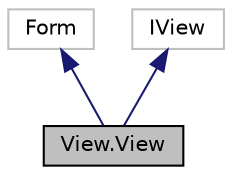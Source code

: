 digraph "View.View"
{
 // LATEX_PDF_SIZE
  edge [fontname="Helvetica",fontsize="10",labelfontname="Helvetica",labelfontsize="10"];
  node [fontname="Helvetica",fontsize="10",shape=record];
  Node1 [label="View.View",height=0.2,width=0.4,color="black", fillcolor="grey75", style="filled", fontcolor="black",tooltip="View component of the MVP architecture."];
  Node2 -> Node1 [dir="back",color="midnightblue",fontsize="10",style="solid"];
  Node2 [label="Form",height=0.2,width=0.4,color="grey75", fillcolor="white", style="filled",tooltip=" "];
  Node3 -> Node1 [dir="back",color="midnightblue",fontsize="10",style="solid"];
  Node3 [label="IView",height=0.2,width=0.4,color="grey75", fillcolor="white", style="filled",tooltip=" "];
}
